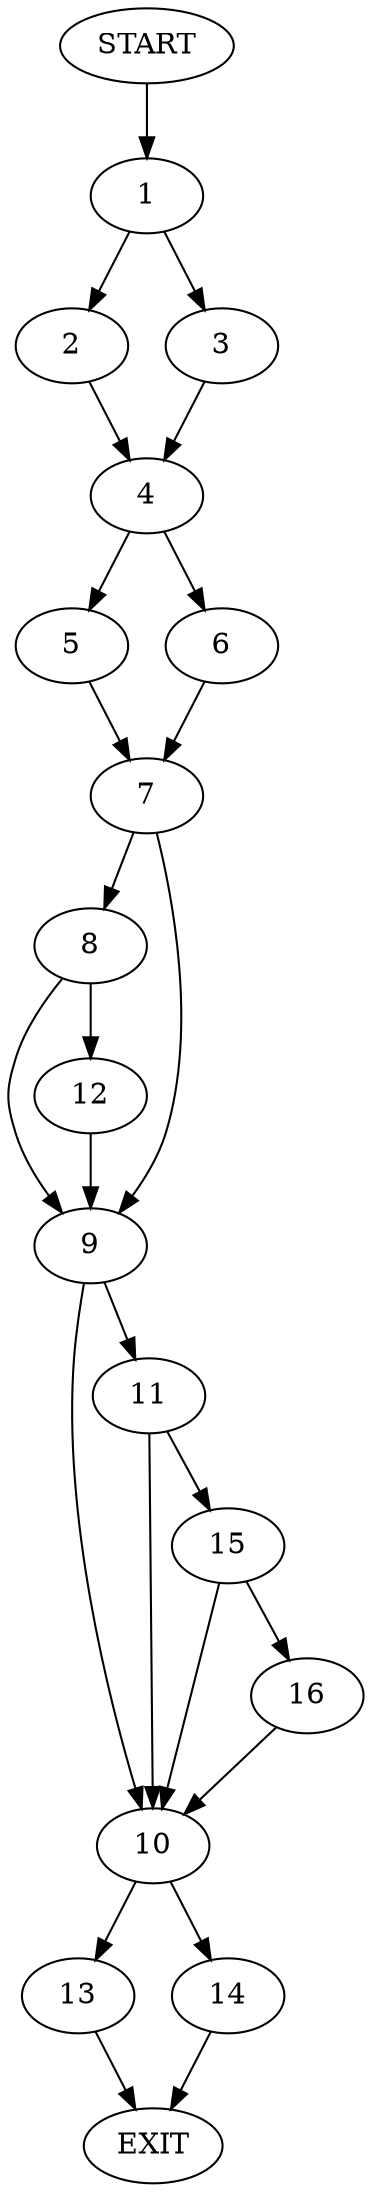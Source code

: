 digraph {
0 [label="START"]
17 [label="EXIT"]
0 -> 1
1 -> 2
1 -> 3
2 -> 4
3 -> 4
4 -> 5
4 -> 6
5 -> 7
6 -> 7
7 -> 8
7 -> 9
9 -> 10
9 -> 11
8 -> 9
8 -> 12
12 -> 9
10 -> 13
10 -> 14
11 -> 10
11 -> 15
15 -> 16
15 -> 10
16 -> 10
13 -> 17
14 -> 17
}
